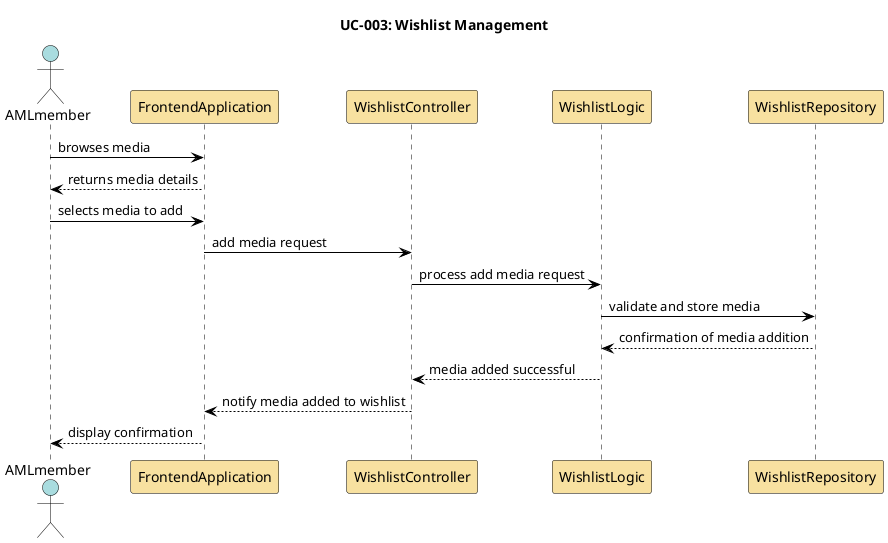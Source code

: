 @startuml

skinparam sequence {
    ActorBorderColor Black
    ActorBackgroundColor #A9DCDF
    ParticipantBorderColor Black
    ParticipantBackgroundColor #F8E1A0
    LifeLineBorderColor Black
    LifeLineBackgroundColor White
    NoteBorderColor Black
    NoteBackgroundColor #FEFECE
    ArrowColor Black
    ArrowThickness 1
    ActivationBorderColor Black
    ActivationBackgroundColor #B3E2CD
}

title UC-003: Wishlist Management

actor AMLmember as Member
participant FrontendApplication as FrontendApp
participant WishlistController as wishlist_controller 
participant WishlistLogic as wishlist_logic
participant WishlistRepository as wishlist_repo

Member -> FrontendApp: browses media
FrontendApp --> Member: returns media details

Member -> FrontendApp: selects media to add
FrontendApp -> wishlist_controller: add media request
wishlist_controller -> wishlist_logic: process add media request
wishlist_logic -> wishlist_repo: validate and store media  
wishlist_repo --> wishlist_logic: confirmation of media addition
wishlist_logic --> wishlist_controller: media added successful
wishlist_controller --> FrontendApp: notify media added to wishlist
FrontendApp --> Member: display confirmation

@enduml
